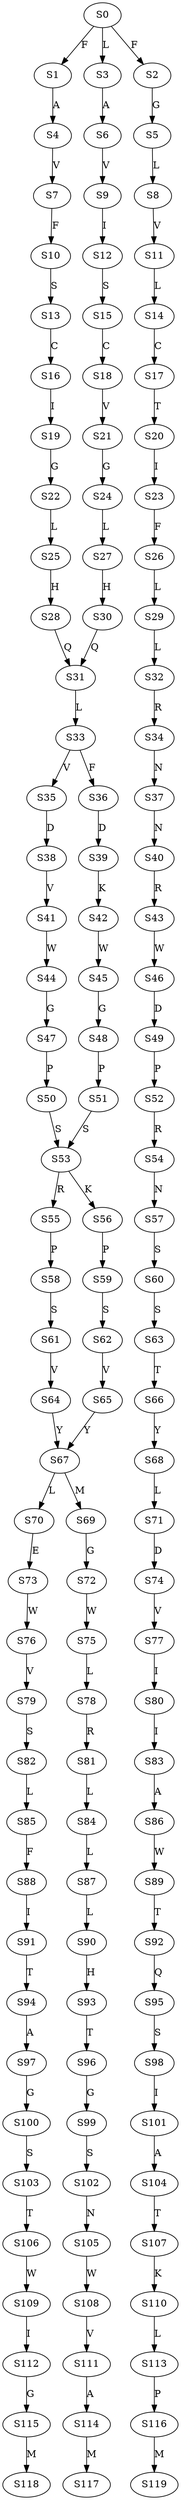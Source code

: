 strict digraph  {
	S0 -> S1 [ label = F ];
	S0 -> S2 [ label = F ];
	S0 -> S3 [ label = L ];
	S1 -> S4 [ label = A ];
	S2 -> S5 [ label = G ];
	S3 -> S6 [ label = A ];
	S4 -> S7 [ label = V ];
	S5 -> S8 [ label = L ];
	S6 -> S9 [ label = V ];
	S7 -> S10 [ label = F ];
	S8 -> S11 [ label = V ];
	S9 -> S12 [ label = I ];
	S10 -> S13 [ label = S ];
	S11 -> S14 [ label = L ];
	S12 -> S15 [ label = S ];
	S13 -> S16 [ label = C ];
	S14 -> S17 [ label = C ];
	S15 -> S18 [ label = C ];
	S16 -> S19 [ label = I ];
	S17 -> S20 [ label = T ];
	S18 -> S21 [ label = V ];
	S19 -> S22 [ label = G ];
	S20 -> S23 [ label = I ];
	S21 -> S24 [ label = G ];
	S22 -> S25 [ label = L ];
	S23 -> S26 [ label = F ];
	S24 -> S27 [ label = L ];
	S25 -> S28 [ label = H ];
	S26 -> S29 [ label = L ];
	S27 -> S30 [ label = H ];
	S28 -> S31 [ label = Q ];
	S29 -> S32 [ label = L ];
	S30 -> S31 [ label = Q ];
	S31 -> S33 [ label = L ];
	S32 -> S34 [ label = R ];
	S33 -> S35 [ label = V ];
	S33 -> S36 [ label = F ];
	S34 -> S37 [ label = N ];
	S35 -> S38 [ label = D ];
	S36 -> S39 [ label = D ];
	S37 -> S40 [ label = N ];
	S38 -> S41 [ label = V ];
	S39 -> S42 [ label = K ];
	S40 -> S43 [ label = R ];
	S41 -> S44 [ label = W ];
	S42 -> S45 [ label = W ];
	S43 -> S46 [ label = W ];
	S44 -> S47 [ label = G ];
	S45 -> S48 [ label = G ];
	S46 -> S49 [ label = D ];
	S47 -> S50 [ label = P ];
	S48 -> S51 [ label = P ];
	S49 -> S52 [ label = P ];
	S50 -> S53 [ label = S ];
	S51 -> S53 [ label = S ];
	S52 -> S54 [ label = R ];
	S53 -> S55 [ label = R ];
	S53 -> S56 [ label = K ];
	S54 -> S57 [ label = N ];
	S55 -> S58 [ label = P ];
	S56 -> S59 [ label = P ];
	S57 -> S60 [ label = S ];
	S58 -> S61 [ label = S ];
	S59 -> S62 [ label = S ];
	S60 -> S63 [ label = S ];
	S61 -> S64 [ label = V ];
	S62 -> S65 [ label = V ];
	S63 -> S66 [ label = T ];
	S64 -> S67 [ label = Y ];
	S65 -> S67 [ label = Y ];
	S66 -> S68 [ label = Y ];
	S67 -> S69 [ label = M ];
	S67 -> S70 [ label = L ];
	S68 -> S71 [ label = L ];
	S69 -> S72 [ label = G ];
	S70 -> S73 [ label = E ];
	S71 -> S74 [ label = D ];
	S72 -> S75 [ label = W ];
	S73 -> S76 [ label = W ];
	S74 -> S77 [ label = V ];
	S75 -> S78 [ label = L ];
	S76 -> S79 [ label = V ];
	S77 -> S80 [ label = I ];
	S78 -> S81 [ label = R ];
	S79 -> S82 [ label = S ];
	S80 -> S83 [ label = I ];
	S81 -> S84 [ label = L ];
	S82 -> S85 [ label = L ];
	S83 -> S86 [ label = A ];
	S84 -> S87 [ label = L ];
	S85 -> S88 [ label = F ];
	S86 -> S89 [ label = W ];
	S87 -> S90 [ label = L ];
	S88 -> S91 [ label = I ];
	S89 -> S92 [ label = T ];
	S90 -> S93 [ label = H ];
	S91 -> S94 [ label = T ];
	S92 -> S95 [ label = Q ];
	S93 -> S96 [ label = T ];
	S94 -> S97 [ label = A ];
	S95 -> S98 [ label = S ];
	S96 -> S99 [ label = G ];
	S97 -> S100 [ label = G ];
	S98 -> S101 [ label = I ];
	S99 -> S102 [ label = S ];
	S100 -> S103 [ label = S ];
	S101 -> S104 [ label = A ];
	S102 -> S105 [ label = N ];
	S103 -> S106 [ label = T ];
	S104 -> S107 [ label = T ];
	S105 -> S108 [ label = W ];
	S106 -> S109 [ label = W ];
	S107 -> S110 [ label = K ];
	S108 -> S111 [ label = V ];
	S109 -> S112 [ label = I ];
	S110 -> S113 [ label = L ];
	S111 -> S114 [ label = A ];
	S112 -> S115 [ label = G ];
	S113 -> S116 [ label = P ];
	S114 -> S117 [ label = M ];
	S115 -> S118 [ label = M ];
	S116 -> S119 [ label = M ];
}
